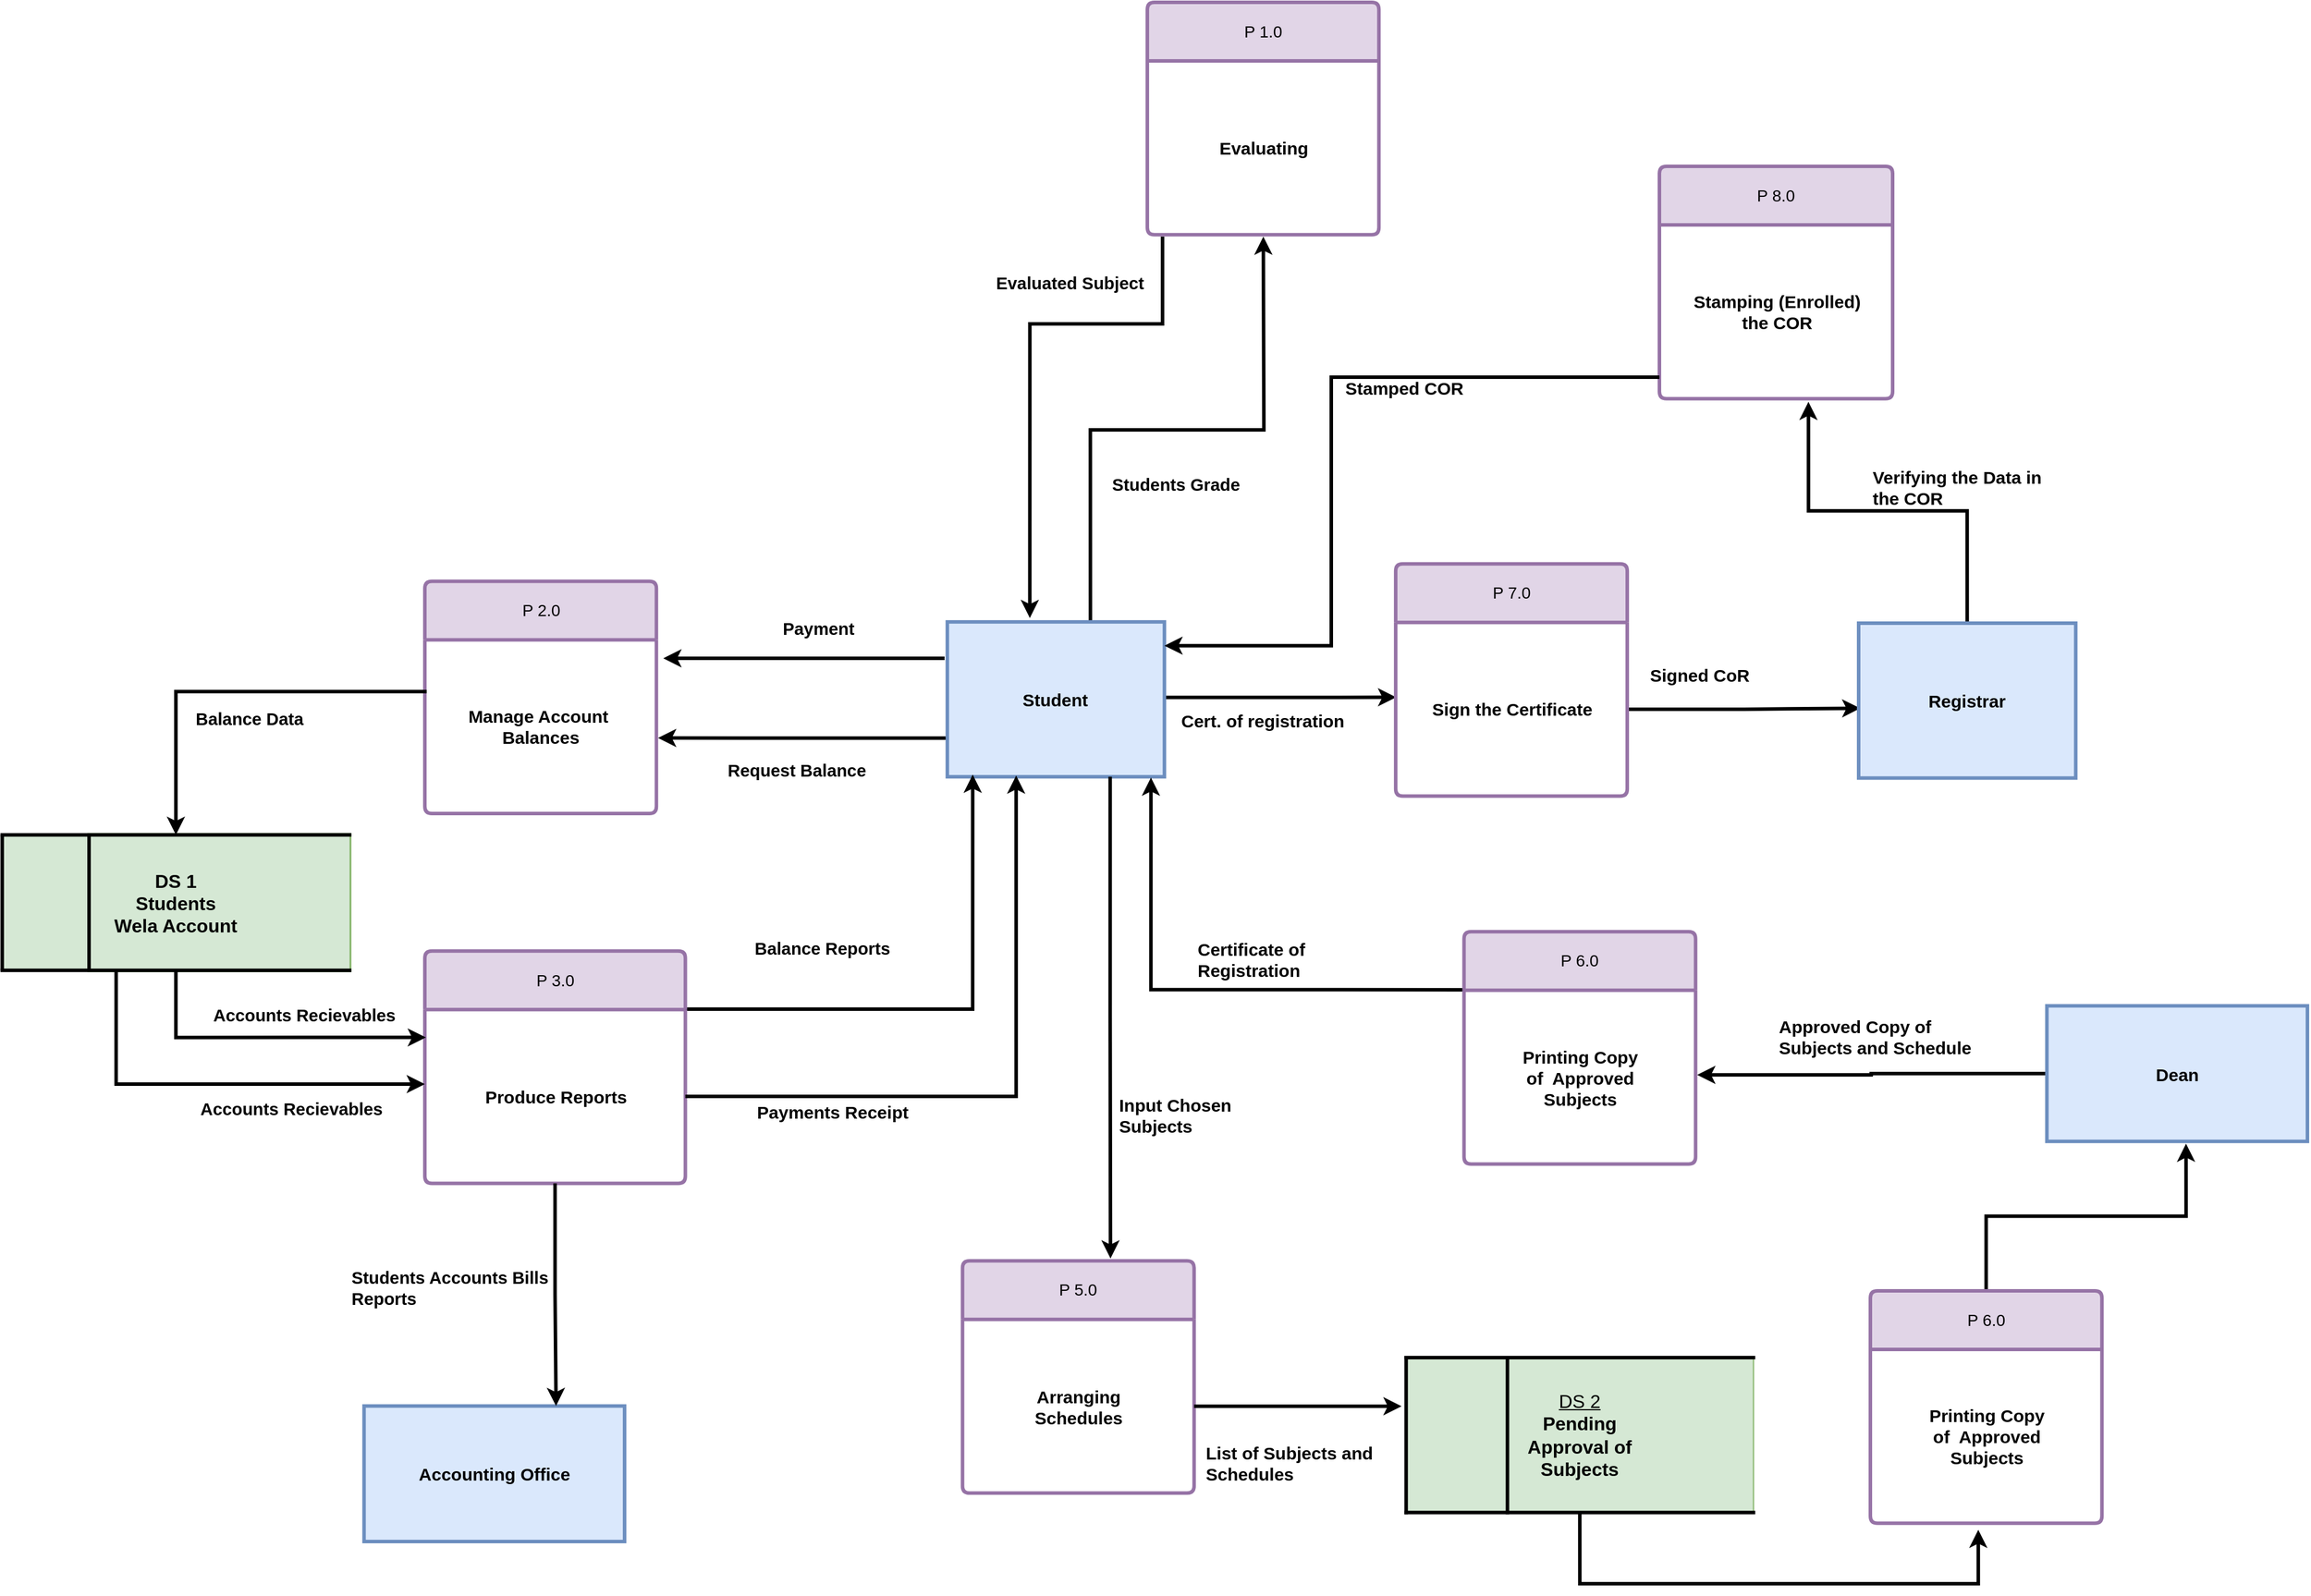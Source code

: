 <mxfile version="21.7.5" type="device">
  <diagram name="Page-1" id="HWuAZYa7vLfO5rIsiy_T">
    <mxGraphModel dx="3777" dy="2068" grid="1" gridSize="10" guides="1" tooltips="1" connect="1" arrows="1" fold="1" page="1" pageScale="1" pageWidth="850" pageHeight="1100" background="none" math="0" shadow="0">
      <root>
        <mxCell id="0" />
        <mxCell id="1" parent="0" />
        <mxCell id="ft1NnIo1mKDG3LehBfM9-49" value="&lt;font size=&quot;1&quot; face=&quot;Arial, sans-serif&quot;&gt;&lt;b style=&quot;font-size: 15px;&quot;&gt;Payments Receipt&lt;/b&gt;&lt;/font&gt;" style="text;whiteSpace=wrap;html=1;rotation=0;" parent="1" vertex="1">
          <mxGeometry x="-611.69" y="212.108" width="179.7" height="37.06" as="geometry" />
        </mxCell>
        <mxCell id="ft1NnIo1mKDG3LehBfM9-3" value="P 1.0" style="swimlane;childLayout=stackLayout;horizontal=1;startSize=50;horizontalStack=0;rounded=1;fontSize=14;fontStyle=0;strokeWidth=3;resizeParent=0;resizeLast=1;shadow=0;dashed=0;align=center;arcSize=4;whiteSpace=wrap;html=1;fillColor=#e1d5e7;strokeColor=#9673a6;" parent="1" vertex="1">
          <mxGeometry x="-276.962" y="-720" width="197.603" height="198.34" as="geometry">
            <mxRectangle x="70" y="100" width="80" height="50" as="alternateBounds" />
          </mxGeometry>
        </mxCell>
        <mxCell id="ft1NnIo1mKDG3LehBfM9-15" value="&lt;b&gt;&lt;font style=&quot;font-size: 15px;&quot;&gt;Evaluating&lt;/font&gt;&lt;/b&gt;&lt;span id=&quot;docs-internal-guid-b16e1cdb-7fff-e0be-6e62-8dd086bc350d&quot;&gt;&lt;/span&gt;&lt;span id=&quot;docs-internal-guid-b16e1cdb-7fff-e0be-6e62-8dd086bc350d&quot;&gt;&lt;/span&gt;" style="text;html=1;align=center;verticalAlign=middle;resizable=0;points=[];autosize=1;" parent="ft1NnIo1mKDG3LehBfM9-3" vertex="1">
          <mxGeometry y="50" width="197.603" height="148.34" as="geometry" />
        </mxCell>
        <mxCell id="ft1NnIo1mKDG3LehBfM9-16" style="edgeStyle=orthogonalEdgeStyle;rounded=0;orthogonalLoop=1;jettySize=auto;html=1;strokeWidth=3;exitX=0.659;exitY=0.004;exitDx=0;exitDy=0;exitPerimeter=0;" parent="1" source="ft1NnIo1mKDG3LehBfM9-4" edge="1">
          <mxGeometry relative="1" as="geometry">
            <mxPoint x="-178" y="-520" as="targetPoint" />
          </mxGeometry>
        </mxCell>
        <mxCell id="aCHUNYjd5ONpfvqQWO-F-174" style="edgeStyle=orthogonalEdgeStyle;rounded=0;orthogonalLoop=1;jettySize=auto;html=1;entryX=0.007;entryY=0.557;entryDx=0;entryDy=0;entryPerimeter=0;strokeWidth=3;" parent="1" source="aCHUNYjd5ONpfvqQWO-F-54" edge="1">
          <mxGeometry relative="1" as="geometry">
            <mxPoint x="331.379" y="-117.374" as="targetPoint" />
          </mxGeometry>
        </mxCell>
        <mxCell id="aCHUNYjd5ONpfvqQWO-F-430" style="edgeStyle=orthogonalEdgeStyle;rounded=0;orthogonalLoop=1;jettySize=auto;html=1;exitX=0.5;exitY=0;exitDx=0;exitDy=0;entryX=0.639;entryY=1.018;entryDx=0;entryDy=0;entryPerimeter=0;strokeWidth=3;" parent="1" source="aCHUNYjd5ONpfvqQWO-F-425" target="aCHUNYjd5ONpfvqQWO-F-427" edge="1">
          <mxGeometry relative="1" as="geometry" />
        </mxCell>
        <mxCell id="aCHUNYjd5ONpfvqQWO-F-425" value="&lt;span style=&quot;font-size: 15px;&quot;&gt;&lt;b&gt;Registrar&lt;/b&gt;&lt;/span&gt;" style="rounded=0;whiteSpace=wrap;html=1;strokeWidth=3;fillColor=#dae8fc;strokeColor=#6c8ebf;" parent="1" vertex="1">
          <mxGeometry x="329.996" y="-190.004" width="185.253" height="132.226" as="geometry" />
        </mxCell>
        <mxCell id="aCHUNYjd5ONpfvqQWO-F-438" value="&lt;font face=&quot;Arial, sans-serif&quot;&gt;&lt;span style=&quot;font-size: 15px;&quot;&gt;&lt;b&gt;Verifying the Data in the COR&lt;/b&gt;&lt;/span&gt;&lt;/font&gt;" style="text;whiteSpace=wrap;html=1;rotation=0;" parent="1" vertex="1">
          <mxGeometry x="340.004" y="-329.997" width="161.791" height="39.123" as="geometry" />
        </mxCell>
        <mxCell id="aCHUNYjd5ONpfvqQWO-F-38" style="edgeStyle=orthogonalEdgeStyle;rounded=0;orthogonalLoop=1;jettySize=auto;html=1;entryX=0.38;entryY=-0.025;entryDx=0;entryDy=0;entryPerimeter=0;strokeWidth=3;" parent="1" target="ft1NnIo1mKDG3LehBfM9-4" edge="1">
          <mxGeometry relative="1" as="geometry">
            <mxPoint x="-377.238" y="-224.151" as="targetPoint" />
            <mxPoint x="-264" y="-520" as="sourcePoint" />
            <Array as="points">
              <mxPoint x="-263.688" y="-445.544" />
              <mxPoint x="-377.618" y="-445.544" />
            </Array>
          </mxGeometry>
        </mxCell>
        <mxCell id="aCHUNYjd5ONpfvqQWO-F-23" style="edgeStyle=orthogonalEdgeStyle;rounded=0;orthogonalLoop=1;jettySize=auto;html=1;exitX=0;exitY=0.75;exitDx=0;exitDy=0;strokeWidth=3;entryX=1.007;entryY=0.565;entryDx=0;entryDy=0;entryPerimeter=0;" parent="1" source="ft1NnIo1mKDG3LehBfM9-4" edge="1" target="ft1NnIo1mKDG3LehBfM9-23">
          <mxGeometry relative="1" as="geometry">
            <mxPoint x="-695.873" y="-91.925" as="targetPoint" />
          </mxGeometry>
        </mxCell>
        <mxCell id="aCHUNYjd5ONpfvqQWO-F-51" style="edgeStyle=orthogonalEdgeStyle;rounded=0;orthogonalLoop=1;jettySize=auto;html=1;strokeWidth=3;exitX=0.988;exitY=0.488;exitDx=0;exitDy=0;exitPerimeter=0;entryX=0.002;entryY=0.431;entryDx=0;entryDy=0;entryPerimeter=0;" parent="1" source="ft1NnIo1mKDG3LehBfM9-4" edge="1" target="aCHUNYjd5ONpfvqQWO-F-54">
          <mxGeometry relative="1" as="geometry">
            <mxPoint x="-254.924" y="-126.581" as="sourcePoint" />
            <mxPoint x="-62.119" y="-126.581" as="targetPoint" />
          </mxGeometry>
        </mxCell>
        <mxCell id="ft1NnIo1mKDG3LehBfM9-4" value="&lt;b&gt;&lt;font style=&quot;font-size: 15px;&quot;&gt;Student&lt;/font&gt;&lt;/b&gt;" style="rounded=0;whiteSpace=wrap;html=1;strokeWidth=3;fillColor=#dae8fc;strokeColor=#6c8ebf;" parent="1" vertex="1">
          <mxGeometry x="-447.634" y="-191.094" width="185.253" height="132.226" as="geometry" />
        </mxCell>
        <mxCell id="ft1NnIo1mKDG3LehBfM9-17" value="&lt;b style=&quot;font-weight:normal;&quot; id=&quot;docs-internal-guid-39375290-7fff-3938-4612-e801096b2502&quot;&gt;&lt;span style=&quot;font-size: 11pt; font-family: Arial, sans-serif; color: rgb(0, 0, 0); background-color: transparent; font-weight: 700; font-style: normal; font-variant: normal; text-decoration: none; vertical-align: baseline;&quot;&gt;Students Grade&lt;/span&gt;&lt;/b&gt;" style="text;whiteSpace=wrap;html=1;" parent="1" vertex="1">
          <mxGeometry x="-309.312" y="-323.321" width="172.903" height="47.932" as="geometry" />
        </mxCell>
        <mxCell id="ft1NnIo1mKDG3LehBfM9-21" value="&lt;b style=&quot;font-weight:normal;&quot; id=&quot;docs-internal-guid-5a6dc2d1-7fff-d2d0-395e-1e1ae18f7ee9&quot;&gt;&lt;span style=&quot;font-size: 11pt; font-family: Arial, sans-serif; color: rgb(0, 0, 0); background-color: transparent; font-weight: 700; font-style: normal; font-variant: normal; text-decoration: none; vertical-align: baseline;&quot;&gt;Evaluated Subject&lt;/span&gt;&lt;/b&gt;" style="text;whiteSpace=wrap;html=1;" parent="1" vertex="1">
          <mxGeometry x="-407.872" y="-495.259" width="144.02" height="28.855" as="geometry" />
        </mxCell>
        <mxCell id="ft1NnIo1mKDG3LehBfM9-22" value="P 2.0" style="swimlane;childLayout=stackLayout;horizontal=1;startSize=50;horizontalStack=0;rounded=1;fontSize=14;fontStyle=0;strokeWidth=3;resizeParent=0;resizeLast=1;shadow=0;dashed=0;align=center;arcSize=4;whiteSpace=wrap;html=1;fillColor=#e1d5e7;strokeColor=#9673a6;" parent="1" vertex="1">
          <mxGeometry x="-893.476" y="-225.804" width="197.603" height="198.34" as="geometry">
            <mxRectangle x="70" y="100" width="80" height="50" as="alternateBounds" />
          </mxGeometry>
        </mxCell>
        <mxCell id="ft1NnIo1mKDG3LehBfM9-23" value="&lt;span style=&quot;font-size: 15px;&quot;&gt;&lt;b&gt;Manage Account&amp;nbsp;&lt;br&gt;Balances&lt;br&gt;&lt;/b&gt;&lt;/span&gt;" style="text;html=1;align=center;verticalAlign=middle;resizable=0;points=[];autosize=1;strokeColor=none;fillColor=none;" parent="ft1NnIo1mKDG3LehBfM9-22" vertex="1">
          <mxGeometry y="50" width="197.603" height="148.34" as="geometry" />
        </mxCell>
        <mxCell id="aCHUNYjd5ONpfvqQWO-F-26" style="edgeStyle=orthogonalEdgeStyle;rounded=0;orthogonalLoop=1;jettySize=auto;html=1;exitX=1;exitY=0.25;exitDx=0;exitDy=0;entryX=0.117;entryY=0.986;entryDx=0;entryDy=0;entryPerimeter=0;strokeWidth=3;" parent="1" source="ft1NnIo1mKDG3LehBfM9-29" target="ft1NnIo1mKDG3LehBfM9-4" edge="1">
          <mxGeometry relative="1" as="geometry" />
        </mxCell>
        <mxCell id="ft1NnIo1mKDG3LehBfM9-29" value="P 3.0" style="swimlane;childLayout=stackLayout;horizontal=1;startSize=50;horizontalStack=0;rounded=1;fontSize=14;fontStyle=0;strokeWidth=3;resizeParent=0;resizeLast=1;shadow=0;dashed=0;align=center;arcSize=4;whiteSpace=wrap;html=1;fillColor=#e1d5e7;strokeColor=#9673a6;" parent="1" vertex="1">
          <mxGeometry x="-893.476" y="89.887" width="222.303" height="198.34" as="geometry">
            <mxRectangle x="70" y="100" width="80" height="50" as="alternateBounds" />
          </mxGeometry>
        </mxCell>
        <mxCell id="ft1NnIo1mKDG3LehBfM9-30" value="&lt;span style=&quot;font-size: 15px;&quot;&gt;&lt;b&gt;Produce Reports&lt;/b&gt;&lt;/span&gt;" style="text;html=1;align=center;verticalAlign=middle;resizable=0;points=[];autosize=1;strokeColor=none;fillColor=none;" parent="ft1NnIo1mKDG3LehBfM9-29" vertex="1">
          <mxGeometry y="50" width="222.303" height="148.34" as="geometry" />
        </mxCell>
        <mxCell id="ft1NnIo1mKDG3LehBfM9-32" style="edgeStyle=orthogonalEdgeStyle;rounded=0;orthogonalLoop=1;jettySize=auto;html=1;strokeWidth=3;entryX=0.317;entryY=0.992;entryDx=0;entryDy=0;entryPerimeter=0;" parent="1" source="ft1NnIo1mKDG3LehBfM9-30" target="ft1NnIo1mKDG3LehBfM9-4" edge="1">
          <mxGeometry relative="1" as="geometry" />
        </mxCell>
        <mxCell id="ft1NnIo1mKDG3LehBfM9-33" value="&lt;b style=&quot;font-weight:normal;&quot; id=&quot;docs-internal-guid-5a6dc2d1-7fff-d2d0-395e-1e1ae18f7ee9&quot;&gt;&lt;span style=&quot;font-size: 11pt; font-family: Arial, sans-serif; color: rgb(0, 0, 0); background-color: transparent; font-weight: 700; font-style: normal; font-variant: normal; text-decoration: none; vertical-align: baseline;&quot;&gt;Request Balance&lt;/span&gt;&lt;/b&gt;" style="text;whiteSpace=wrap;html=1;rotation=0;" parent="1" vertex="1">
          <mxGeometry x="-636.592" y="-78.702" width="197.603" height="66.113" as="geometry" />
        </mxCell>
        <mxCell id="ft1NnIo1mKDG3LehBfM9-34" value="" style="group;strokeWidth=3;fillColor=#d5e8d4;strokeColor=#82b366;" parent="1" vertex="1" connectable="0">
          <mxGeometry x="-1180" y="-9.283" width="222.303" height="115.698" as="geometry" />
        </mxCell>
        <mxCell id="ft1NnIo1mKDG3LehBfM9-35" value="&lt;span style=&quot;font-size: 16px;&quot;&gt;&lt;b&gt;DS 1&lt;br&gt;Students&lt;br&gt;Wela Account&lt;br&gt;&lt;/b&gt;&lt;/span&gt;" style="shape=partialRectangle;whiteSpace=wrap;html=1;left=0;right=0;fillColor=#d5e8d4;strokeWidth=3;strokeColor=#000000;" parent="ft1NnIo1mKDG3LehBfM9-34" vertex="1">
          <mxGeometry x="-74.101" width="296.404" height="115.698" as="geometry" />
        </mxCell>
        <mxCell id="ft1NnIo1mKDG3LehBfM9-36" value="" style="endArrow=none;html=1;rounded=0;exitX=0.25;exitY=1;exitDx=0;exitDy=0;entryX=0.25;entryY=0;entryDx=0;entryDy=0;strokeWidth=3;" parent="ft1NnIo1mKDG3LehBfM9-34" source="ft1NnIo1mKDG3LehBfM9-35" target="ft1NnIo1mKDG3LehBfM9-35" edge="1">
          <mxGeometry width="50" height="50" relative="1" as="geometry">
            <mxPoint x="231.566" y="173.547" as="sourcePoint" />
            <mxPoint x="324.192" y="49.585" as="targetPoint" />
          </mxGeometry>
        </mxCell>
        <mxCell id="ft1NnIo1mKDG3LehBfM9-37" value="" style="endArrow=none;html=1;rounded=0;exitX=0;exitY=1;exitDx=0;exitDy=0;entryX=0;entryY=0;entryDx=0;entryDy=0;strokeWidth=3;" parent="ft1NnIo1mKDG3LehBfM9-34" source="ft1NnIo1mKDG3LehBfM9-35" target="ft1NnIo1mKDG3LehBfM9-35" edge="1">
          <mxGeometry width="50" height="50" relative="1" as="geometry">
            <mxPoint x="74.101" y="173.547" as="sourcePoint" />
            <mxPoint x="74.101" y="24.792" as="targetPoint" />
          </mxGeometry>
        </mxCell>
        <mxCell id="ft1NnIo1mKDG3LehBfM9-31" style="edgeStyle=orthogonalEdgeStyle;rounded=0;orthogonalLoop=1;jettySize=auto;html=1;exitX=0.328;exitY=1.01;exitDx=0;exitDy=0;strokeWidth=3;entryX=0;entryY=0.429;entryDx=0;entryDy=0;entryPerimeter=0;exitPerimeter=0;" parent="1" source="ft1NnIo1mKDG3LehBfM9-35" target="ft1NnIo1mKDG3LehBfM9-30" edge="1">
          <mxGeometry relative="1" as="geometry">
            <mxPoint x="-1004.627" y="230.377" as="targetPoint" />
            <Array as="points">
              <mxPoint x="-1157" y="203.698" />
            </Array>
          </mxGeometry>
        </mxCell>
        <mxCell id="aCHUNYjd5ONpfvqQWO-F-25" style="edgeStyle=orthogonalEdgeStyle;rounded=0;orthogonalLoop=1;jettySize=auto;html=1;entryX=0.5;entryY=0;entryDx=0;entryDy=0;strokeWidth=3;exitX=0.008;exitY=0.298;exitDx=0;exitDy=0;exitPerimeter=0;" parent="1" source="ft1NnIo1mKDG3LehBfM9-23" target="ft1NnIo1mKDG3LehBfM9-35" edge="1">
          <mxGeometry relative="1" as="geometry">
            <mxPoint x="-895.946" y="-108.453" as="sourcePoint" />
          </mxGeometry>
        </mxCell>
        <mxCell id="ft1NnIo1mKDG3LehBfM9-38" value="&lt;font face=&quot;Arial, sans-serif&quot;&gt;&lt;span style=&quot;font-size: 14.667px;&quot;&gt;&lt;b&gt;Balance Data&lt;/b&gt;&lt;/span&gt;&lt;/font&gt;" style="text;whiteSpace=wrap;html=1;" parent="1" vertex="1">
          <mxGeometry x="-1091.079" y="-122.577" width="197.603" height="66.113" as="geometry" />
        </mxCell>
        <mxCell id="ft1NnIo1mKDG3LehBfM9-40" value="&lt;font face=&quot;Arial, sans-serif&quot;&gt;&lt;span style=&quot;font-size: 14.667px;&quot;&gt;&lt;b&gt;Balance Reports&lt;/b&gt;&lt;/span&gt;&lt;/font&gt;" style="text;whiteSpace=wrap;html=1;" parent="1" vertex="1">
          <mxGeometry x="-614.362" y="73.358" width="197.603" height="66.113" as="geometry" />
        </mxCell>
        <mxCell id="ft1NnIo1mKDG3LehBfM9-46" value="&lt;font face=&quot;Arial, sans-serif&quot;&gt;&lt;span style=&quot;font-size: 14.667px;&quot;&gt;&lt;b&gt;Payment&lt;/b&gt;&lt;/span&gt;&lt;/font&gt;" style="text;whiteSpace=wrap;html=1;" parent="1" vertex="1">
          <mxGeometry x="-590.001" y="-200.0" width="197.603" height="66.113" as="geometry" />
        </mxCell>
        <mxCell id="ft1NnIo1mKDG3LehBfM9-50" value="&lt;b&gt;&lt;font style=&quot;font-size: 15px;&quot;&gt;Accounting Office&lt;/font&gt;&lt;/b&gt;" style="rounded=0;whiteSpace=wrap;html=1;strokeWidth=3;fillColor=#dae8fc;strokeColor=#6c8ebf;" parent="1" vertex="1">
          <mxGeometry x="-945.347" y="478.302" width="222.303" height="115.698" as="geometry" />
        </mxCell>
        <mxCell id="aCHUNYjd5ONpfvqQWO-F-34" style="edgeStyle=orthogonalEdgeStyle;rounded=0;orthogonalLoop=1;jettySize=auto;html=1;entryX=0.737;entryY=0;entryDx=0;entryDy=0;entryPerimeter=0;strokeWidth=3;" parent="1" source="ft1NnIo1mKDG3LehBfM9-29" target="ft1NnIo1mKDG3LehBfM9-50" edge="1">
          <mxGeometry relative="1" as="geometry" />
        </mxCell>
        <mxCell id="aCHUNYjd5ONpfvqQWO-F-1" value="P 5.0" style="swimlane;childLayout=stackLayout;horizontal=1;startSize=50;horizontalStack=0;rounded=1;fontSize=14;fontStyle=0;strokeWidth=3;resizeParent=0;resizeLast=1;shadow=0;dashed=0;align=center;arcSize=4;whiteSpace=wrap;html=1;fillColor=#e1d5e7;strokeColor=#9673a6;" parent="1" vertex="1">
          <mxGeometry x="-434.667" y="354.34" width="197.603" height="198.34" as="geometry">
            <mxRectangle x="70" y="100" width="80" height="50" as="alternateBounds" />
          </mxGeometry>
        </mxCell>
        <mxCell id="aCHUNYjd5ONpfvqQWO-F-2" value="&lt;span style=&quot;font-size: 15px;&quot;&gt;&lt;b&gt;Arranging &lt;br&gt;Schedules&lt;/b&gt;&lt;/span&gt;" style="text;html=1;align=center;verticalAlign=middle;resizable=0;points=[];autosize=1;strokeColor=none;fillColor=none;" parent="aCHUNYjd5ONpfvqQWO-F-1" vertex="1">
          <mxGeometry y="50" width="197.603" height="148.34" as="geometry" />
        </mxCell>
        <mxCell id="aCHUNYjd5ONpfvqQWO-F-4" value="&lt;font face=&quot;Arial, sans-serif&quot;&gt;&lt;span style=&quot;font-size: 15px;&quot;&gt;&lt;b&gt;Input Chosen Subjects&lt;/b&gt;&lt;/span&gt;&lt;/font&gt;" style="text;whiteSpace=wrap;html=1;" parent="1" vertex="1">
          <mxGeometry x="-303.137" y="205.585" width="160.552" height="66.113" as="geometry" />
        </mxCell>
        <mxCell id="aCHUNYjd5ONpfvqQWO-F-8" value="" style="group;fillColor=#d5e8d4;strokeColor=#82b366;" parent="1" vertex="1" connectable="0">
          <mxGeometry x="-56.134" y="436.981" width="296.404" height="132.226" as="geometry" />
        </mxCell>
        <mxCell id="aCHUNYjd5ONpfvqQWO-F-6" value="&lt;span style=&quot;font-size: 16px;&quot;&gt;&lt;u&gt;DS 2&lt;/u&gt;&lt;br&gt;&lt;b&gt;Pending &lt;/b&gt;&lt;br&gt;&lt;b&gt;Approval of&lt;/b&gt;&lt;br&gt;&lt;b&gt;Subjects&lt;/b&gt;&lt;br&gt;&lt;/span&gt;" style="shape=partialRectangle;whiteSpace=wrap;html=1;left=0;right=0;fillColor=none;strokeWidth=3;" parent="aCHUNYjd5ONpfvqQWO-F-8" vertex="1">
          <mxGeometry width="296.404" height="132.226" as="geometry" />
        </mxCell>
        <mxCell id="aCHUNYjd5ONpfvqQWO-F-7" value="" style="shape=partialRectangle;whiteSpace=wrap;html=1;top=0;bottom=0;fillColor=none;strokeWidth=3;" parent="aCHUNYjd5ONpfvqQWO-F-8" vertex="1">
          <mxGeometry width="86.451" height="132.226" as="geometry" />
        </mxCell>
        <mxCell id="aCHUNYjd5ONpfvqQWO-F-13" value="&lt;font face=&quot;Arial, sans-serif&quot;&gt;&lt;span style=&quot;font-size: 15px;&quot;&gt;&lt;b&gt;List of Subjects and Schedules&lt;/b&gt;&lt;/span&gt;&lt;/font&gt;" style="text;whiteSpace=wrap;html=1;" parent="1" vertex="1">
          <mxGeometry x="-229.036" y="503.094" width="148.202" height="66.113" as="geometry" />
        </mxCell>
        <mxCell id="aCHUNYjd5ONpfvqQWO-F-44" style="edgeStyle=orthogonalEdgeStyle;rounded=0;orthogonalLoop=1;jettySize=auto;html=1;exitX=0;exitY=0.25;exitDx=0;exitDy=0;entryX=0.938;entryY=1.005;entryDx=0;entryDy=0;entryPerimeter=0;strokeWidth=3;" parent="1" source="aCHUNYjd5ONpfvqQWO-F-14" target="ft1NnIo1mKDG3LehBfM9-4" edge="1">
          <mxGeometry relative="1" as="geometry" />
        </mxCell>
        <mxCell id="aCHUNYjd5ONpfvqQWO-F-14" value="P 6.0" style="swimlane;childLayout=stackLayout;horizontal=1;startSize=50;horizontalStack=0;rounded=1;fontSize=14;fontStyle=0;strokeWidth=3;resizeParent=0;resizeLast=1;shadow=0;dashed=0;align=center;arcSize=4;whiteSpace=wrap;html=1;fillColor=#e1d5e7;strokeColor=#9673a6;" parent="1" vertex="1">
          <mxGeometry x="-6.733" y="73.358" width="197.603" height="198.34" as="geometry">
            <mxRectangle x="70" y="100" width="80" height="50" as="alternateBounds" />
          </mxGeometry>
        </mxCell>
        <mxCell id="aCHUNYjd5ONpfvqQWO-F-15" value="&lt;span style=&quot;font-size: 15px;&quot;&gt;&lt;b&gt;Printing Copy &lt;br&gt;of&amp;nbsp; Approved &lt;br&gt;Subjects&lt;/b&gt;&lt;/span&gt;" style="text;html=1;align=center;verticalAlign=middle;resizable=0;points=[];autosize=1;strokeColor=none;fillColor=none;" parent="aCHUNYjd5ONpfvqQWO-F-14" vertex="1">
          <mxGeometry y="50" width="197.603" height="148.34" as="geometry" />
        </mxCell>
        <mxCell id="aCHUNYjd5ONpfvqQWO-F-20" value="&lt;font face=&quot;Arial, sans-serif&quot;&gt;&lt;span style=&quot;font-size: 15px;&quot;&gt;&lt;b&gt;Certificate of Registration&lt;/b&gt;&lt;/span&gt;&lt;/font&gt;" style="text;whiteSpace=wrap;html=1;rotation=0;" parent="1" vertex="1">
          <mxGeometry x="-235.829" y="73.359" width="161.791" height="39.123" as="geometry" />
        </mxCell>
        <mxCell id="aCHUNYjd5ONpfvqQWO-F-21" value="&lt;font face=&quot;Arial, sans-serif&quot;&gt;&lt;span style=&quot;font-size: 14.667px;&quot;&gt;&lt;b&gt;Accounts Recievables&lt;/b&gt;&lt;/span&gt;&lt;/font&gt;" style="text;whiteSpace=wrap;html=1;" parent="1" vertex="1">
          <mxGeometry x="-1087.3" y="209.648" width="197.6" height="37.05" as="geometry" />
        </mxCell>
        <mxCell id="aCHUNYjd5ONpfvqQWO-F-22" value="&lt;font face=&quot;Arial, sans-serif&quot;&gt;&lt;span style=&quot;font-size: 14.667px;&quot;&gt;&lt;b&gt;Students Accounts Bills Reports&lt;/b&gt;&lt;/span&gt;&lt;/font&gt;" style="text;whiteSpace=wrap;html=1;" parent="1" vertex="1">
          <mxGeometry x="-957.697" y="354.34" width="197.603" height="66.113" as="geometry" />
        </mxCell>
        <mxCell id="aCHUNYjd5ONpfvqQWO-F-42" style="edgeStyle=orthogonalEdgeStyle;rounded=0;orthogonalLoop=1;jettySize=auto;html=1;exitX=0.75;exitY=1;exitDx=0;exitDy=0;strokeWidth=3;entryX=0.639;entryY=-0.01;entryDx=0;entryDy=0;entryPerimeter=0;" parent="1" source="ft1NnIo1mKDG3LehBfM9-4" target="aCHUNYjd5ONpfvqQWO-F-1" edge="1">
          <mxGeometry relative="1" as="geometry">
            <mxPoint x="-314.252" y="357.645" as="targetPoint" />
          </mxGeometry>
        </mxCell>
        <mxCell id="aCHUNYjd5ONpfvqQWO-F-29" style="edgeStyle=orthogonalEdgeStyle;rounded=0;orthogonalLoop=1;jettySize=auto;html=1;exitX=0.5;exitY=1;exitDx=0;exitDy=0;entryX=0.004;entryY=0.372;entryDx=0;entryDy=0;entryPerimeter=0;strokeWidth=3;" parent="1" source="ft1NnIo1mKDG3LehBfM9-35" target="ft1NnIo1mKDG3LehBfM9-29" edge="1">
          <mxGeometry relative="1" as="geometry" />
        </mxCell>
        <mxCell id="aCHUNYjd5ONpfvqQWO-F-32" value="&lt;font face=&quot;Arial, sans-serif&quot;&gt;&lt;span style=&quot;font-size: 14.667px;&quot;&gt;&lt;b&gt;Accounts Recievables&lt;/b&gt;&lt;/span&gt;&lt;/font&gt;" style="text;whiteSpace=wrap;html=1;" parent="1" vertex="1">
          <mxGeometry x="-1076.079" y="130.485" width="197.603" height="66.113" as="geometry" />
        </mxCell>
        <mxCell id="aCHUNYjd5ONpfvqQWO-F-45" style="edgeStyle=orthogonalEdgeStyle;rounded=0;orthogonalLoop=1;jettySize=auto;html=1;strokeWidth=3;exitX=0.5;exitY=1;exitDx=0;exitDy=0;entryX=0.466;entryY=1.038;entryDx=0;entryDy=0;entryPerimeter=0;" parent="1" source="aCHUNYjd5ONpfvqQWO-F-6" edge="1" target="8WkCX88MLiV5RFXfEs5O-6">
          <mxGeometry relative="1" as="geometry">
            <mxPoint x="630" y="630" as="targetPoint" />
            <mxPoint x="400" y="670" as="sourcePoint" />
            <Array as="points">
              <mxPoint x="92" y="630" />
              <mxPoint x="432" y="630" />
            </Array>
          </mxGeometry>
        </mxCell>
        <mxCell id="aCHUNYjd5ONpfvqQWO-F-46" value="&lt;font face=&quot;Arial, sans-serif&quot;&gt;&lt;span style=&quot;font-size: 15px;&quot;&gt;&lt;b&gt;Approved Copy of Subjects and Schedule&lt;/b&gt;&lt;/span&gt;&lt;/font&gt;" style="text;whiteSpace=wrap;html=1;" parent="1" vertex="1">
          <mxGeometry x="260" y="139.47" width="192.86" height="66.11" as="geometry" />
        </mxCell>
        <mxCell id="aCHUNYjd5ONpfvqQWO-F-48" value="P 7.0" style="swimlane;childLayout=stackLayout;horizontal=1;startSize=50;horizontalStack=0;rounded=1;fontSize=14;fontStyle=0;strokeWidth=3;resizeParent=0;resizeLast=1;shadow=0;dashed=0;align=center;arcSize=4;whiteSpace=wrap;html=1;fillColor=#e1d5e7;strokeColor=#9673a6;" parent="1" vertex="1">
          <mxGeometry x="-65.044" y="-240.679" width="197.603" height="198.34" as="geometry">
            <mxRectangle x="70" y="100" width="80" height="50" as="alternateBounds" />
          </mxGeometry>
        </mxCell>
        <mxCell id="aCHUNYjd5ONpfvqQWO-F-54" value="&lt;span style=&quot;font-size: 15px;&quot;&gt;&lt;b&gt;Sign the Certificate&lt;br&gt;&lt;/b&gt;&lt;/span&gt;" style="text;html=1;align=center;verticalAlign=middle;resizable=0;points=[];autosize=1;strokeColor=none;fillColor=none;" parent="aCHUNYjd5ONpfvqQWO-F-48" vertex="1">
          <mxGeometry y="50" width="197.603" height="148.34" as="geometry" />
        </mxCell>
        <mxCell id="ft1NnIo1mKDG3LehBfM9-24" style="edgeStyle=orthogonalEdgeStyle;rounded=0;orthogonalLoop=1;jettySize=auto;html=1;strokeWidth=3;" parent="1" edge="1">
          <mxGeometry relative="1" as="geometry">
            <mxPoint x="-690" y="-160" as="targetPoint" />
            <mxPoint x="-450" y="-160" as="sourcePoint" />
          </mxGeometry>
        </mxCell>
        <mxCell id="aCHUNYjd5ONpfvqQWO-F-52" value="&lt;font face=&quot;Arial, sans-serif&quot;&gt;&lt;span style=&quot;font-size: 15px;&quot;&gt;&lt;b&gt;Cert. of registration&lt;/b&gt;&lt;/span&gt;&lt;/font&gt;" style="text;whiteSpace=wrap;html=1;rotation=0;" parent="1" vertex="1">
          <mxGeometry x="-250.036" y="-121.947" width="161.791" height="39.123" as="geometry" />
        </mxCell>
        <mxCell id="aCHUNYjd5ONpfvqQWO-F-284" value="&lt;font face=&quot;Arial, sans-serif&quot;&gt;&lt;span style=&quot;font-size: 15px;&quot;&gt;&lt;b&gt;Signed CoR&lt;/b&gt;&lt;/span&gt;&lt;/font&gt;" style="text;whiteSpace=wrap;html=1;rotation=0;" parent="1" vertex="1">
          <mxGeometry x="150.004" y="-161.067" width="161.791" height="39.123" as="geometry" />
        </mxCell>
        <mxCell id="aCHUNYjd5ONpfvqQWO-F-426" value="P 8.0" style="swimlane;childLayout=stackLayout;horizontal=1;startSize=50;horizontalStack=0;rounded=1;fontSize=14;fontStyle=0;strokeWidth=3;resizeParent=0;resizeLast=1;shadow=0;dashed=0;align=center;arcSize=4;whiteSpace=wrap;html=1;fillColor=#e1d5e7;strokeColor=#9673a6;" parent="1" vertex="1">
          <mxGeometry x="160.006" y="-579.999" width="199" height="198.34" as="geometry">
            <mxRectangle x="70" y="100" width="80" height="50" as="alternateBounds" />
          </mxGeometry>
        </mxCell>
        <mxCell id="aCHUNYjd5ONpfvqQWO-F-427" value="&lt;span style=&quot;font-size: 15px;&quot;&gt;&lt;b&gt;Stamping (Enrolled) &lt;br&gt;the COR&lt;br&gt;&lt;/b&gt;&lt;/span&gt;" style="text;html=1;align=center;verticalAlign=middle;resizable=0;points=[];autosize=1;strokeColor=none;fillColor=none;" parent="aCHUNYjd5ONpfvqQWO-F-426" vertex="1">
          <mxGeometry y="50" width="199" height="148.34" as="geometry" />
        </mxCell>
        <mxCell id="aCHUNYjd5ONpfvqQWO-F-432" style="edgeStyle=orthogonalEdgeStyle;rounded=0;orthogonalLoop=1;jettySize=auto;html=1;entryX=1;entryY=0;entryDx=0;entryDy=0;strokeWidth=3;" parent="1" edge="1">
          <mxGeometry relative="1" as="geometry">
            <Array as="points">
              <mxPoint x="-120" y="-400.002" />
              <mxPoint x="-120" y="-171.002" />
            </Array>
            <mxPoint x="160.006" y="-400.003" as="sourcePoint" />
            <mxPoint x="-262.382" y="-170.794" as="targetPoint" />
          </mxGeometry>
        </mxCell>
        <mxCell id="aCHUNYjd5ONpfvqQWO-F-437" value="&lt;font face=&quot;Arial, sans-serif&quot;&gt;&lt;span style=&quot;font-size: 15px;&quot;&gt;&lt;b&gt;Stamped COR&lt;/b&gt;&lt;/span&gt;&lt;/font&gt;" style="text;whiteSpace=wrap;html=1;rotation=0;" parent="1" vertex="1">
          <mxGeometry x="-109.996" y="-405.957" width="161.791" height="39.123" as="geometry" />
        </mxCell>
        <mxCell id="8WkCX88MLiV5RFXfEs5O-2" style="edgeStyle=orthogonalEdgeStyle;rounded=0;orthogonalLoop=1;jettySize=auto;html=1;entryX=-0.045;entryY=0.314;entryDx=0;entryDy=0;entryPerimeter=0;strokeWidth=3;" edge="1" parent="1" source="aCHUNYjd5ONpfvqQWO-F-2" target="aCHUNYjd5ONpfvqQWO-F-7">
          <mxGeometry relative="1" as="geometry" />
        </mxCell>
        <mxCell id="8WkCX88MLiV5RFXfEs5O-7" style="edgeStyle=orthogonalEdgeStyle;rounded=0;orthogonalLoop=1;jettySize=auto;html=1;entryX=1.007;entryY=0.487;entryDx=0;entryDy=0;entryPerimeter=0;strokeWidth=3;" edge="1" parent="1" source="8WkCX88MLiV5RFXfEs5O-4" target="aCHUNYjd5ONpfvqQWO-F-15">
          <mxGeometry relative="1" as="geometry" />
        </mxCell>
        <mxCell id="8WkCX88MLiV5RFXfEs5O-4" value="&lt;b&gt;&lt;font style=&quot;font-size: 15px;&quot;&gt;Dean&lt;/font&gt;&lt;/b&gt;" style="rounded=0;whiteSpace=wrap;html=1;strokeWidth=3;fillColor=#dae8fc;strokeColor=#6c8ebf;" vertex="1" parent="1">
          <mxGeometry x="490.643" y="136.692" width="222.303" height="115.698" as="geometry" />
        </mxCell>
        <mxCell id="8WkCX88MLiV5RFXfEs5O-8" style="edgeStyle=orthogonalEdgeStyle;rounded=0;orthogonalLoop=1;jettySize=auto;html=1;entryX=0.534;entryY=1.017;entryDx=0;entryDy=0;entryPerimeter=0;strokeWidth=3;" edge="1" parent="1" source="8WkCX88MLiV5RFXfEs5O-5" target="8WkCX88MLiV5RFXfEs5O-4">
          <mxGeometry relative="1" as="geometry" />
        </mxCell>
        <mxCell id="8WkCX88MLiV5RFXfEs5O-5" value="P 6.0" style="swimlane;childLayout=stackLayout;horizontal=1;startSize=50;horizontalStack=0;rounded=1;fontSize=14;fontStyle=0;strokeWidth=3;resizeParent=0;resizeLast=1;shadow=0;dashed=0;align=center;arcSize=4;whiteSpace=wrap;html=1;fillColor=#e1d5e7;strokeColor=#9673a6;" vertex="1" parent="1">
          <mxGeometry x="340.007" y="379.998" width="197.603" height="198.34" as="geometry">
            <mxRectangle x="70" y="100" width="80" height="50" as="alternateBounds" />
          </mxGeometry>
        </mxCell>
        <mxCell id="8WkCX88MLiV5RFXfEs5O-6" value="&lt;span style=&quot;font-size: 15px;&quot;&gt;&lt;b&gt;Printing Copy &lt;br&gt;of&amp;nbsp; Approved &lt;br&gt;Subjects&lt;/b&gt;&lt;/span&gt;" style="text;html=1;align=center;verticalAlign=middle;resizable=0;points=[];autosize=1;strokeColor=none;fillColor=none;" vertex="1" parent="8WkCX88MLiV5RFXfEs5O-5">
          <mxGeometry y="50" width="197.603" height="148.34" as="geometry" />
        </mxCell>
      </root>
    </mxGraphModel>
  </diagram>
</mxfile>

